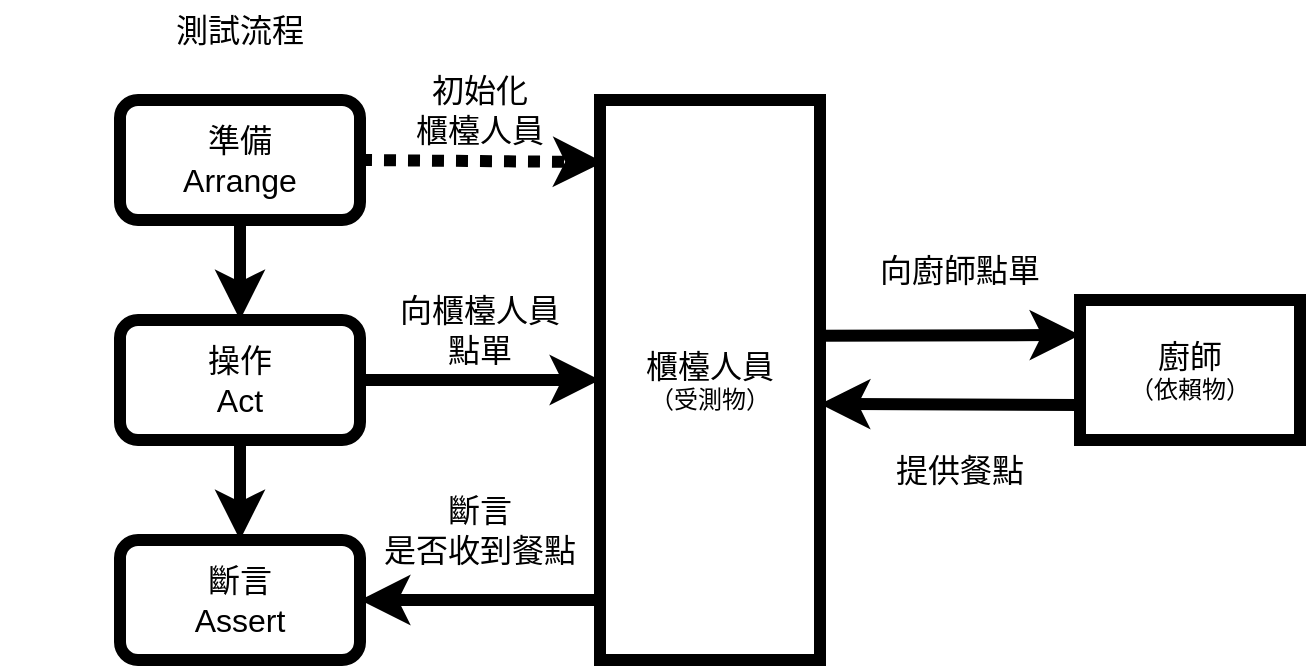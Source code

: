 <mxfile>
    <diagram id="ME4XLKuYvELTRSPfp1h0" name="第1頁">
        <mxGraphModel dx="875" dy="461" grid="1" gridSize="10" guides="1" tooltips="1" connect="1" arrows="1" fold="1" page="1" pageScale="1" pageWidth="750" pageHeight="600" background="none" math="0" shadow="0">
            <root>
                <mxCell id="0"/>
                <mxCell id="1" parent="0"/>
                <mxCell id="13" value="" style="endArrow=classic;html=1;strokeWidth=6;fontSize=16;exitX=0.5;exitY=1;exitDx=0;exitDy=0;entryX=0.5;entryY=0;entryDx=0;entryDy=0;" parent="1" source="20" target="21" edge="1">
                    <mxGeometry width="50" height="50" relative="1" as="geometry">
                        <mxPoint x="510" y="511" as="sourcePoint"/>
                        <mxPoint x="510" y="141" as="targetPoint"/>
                    </mxGeometry>
                </mxCell>
                <mxCell id="14" value="&lt;font style=&quot;font-size: 16px;&quot;&gt;&lt;br&gt;&lt;/font&gt;" style="text;html=1;strokeColor=none;fillColor=none;align=center;verticalAlign=middle;whiteSpace=wrap;rounded=0;strokeWidth=6;" parent="1" vertex="1">
                    <mxGeometry x="20" y="270" width="100" height="30" as="geometry"/>
                </mxCell>
                <mxCell id="16" value="&lt;font style=&quot;font-size: 16px;&quot;&gt;測試流程&lt;br&gt;&lt;/font&gt;" style="text;html=1;strokeColor=none;fillColor=none;align=center;verticalAlign=middle;whiteSpace=wrap;rounded=0;strokeWidth=6;" parent="1" vertex="1">
                    <mxGeometry x="90" y="70" width="100" height="30" as="geometry"/>
                </mxCell>
                <mxCell id="20" value="&lt;span style=&quot;font-size: 16px;&quot;&gt;準備&lt;br&gt;&lt;/span&gt;&lt;span style=&quot;font-size: 16px;&quot;&gt;Arrange&lt;/span&gt;" style="rounded=1;whiteSpace=wrap;html=1;fillColor=none;strokeWidth=6;" parent="1" vertex="1">
                    <mxGeometry x="80" y="120" width="120" height="60" as="geometry"/>
                </mxCell>
                <mxCell id="21" value="&lt;span style=&quot;font-size: 16px;&quot;&gt;操作&lt;br&gt;Act&lt;/span&gt;" style="rounded=1;whiteSpace=wrap;html=1;fillColor=none;strokeWidth=6;" parent="1" vertex="1">
                    <mxGeometry x="80" y="230" width="120" height="60" as="geometry"/>
                </mxCell>
                <mxCell id="23" value="&lt;span style=&quot;font-size: 16px;&quot;&gt;斷言&lt;br&gt;Assert&lt;/span&gt;" style="rounded=1;whiteSpace=wrap;html=1;fillColor=none;strokeWidth=6;" parent="1" vertex="1">
                    <mxGeometry x="80" y="340" width="120" height="60" as="geometry"/>
                </mxCell>
                <mxCell id="24" value="" style="endArrow=classic;html=1;strokeWidth=6;fontSize=16;exitX=0.5;exitY=1;exitDx=0;exitDy=0;entryX=0.5;entryY=0;entryDx=0;entryDy=0;" parent="1" source="21" target="23" edge="1">
                    <mxGeometry width="50" height="50" relative="1" as="geometry">
                        <mxPoint x="520.0" y="521" as="sourcePoint"/>
                        <mxPoint x="460" y="230" as="targetPoint"/>
                    </mxGeometry>
                </mxCell>
                <mxCell id="25" value="&lt;span style=&quot;font-size: 16px;&quot;&gt;櫃檯人員&lt;br&gt;&lt;/span&gt;（受測物）" style="rounded=0;whiteSpace=wrap;html=1;strokeWidth=6;fillColor=none;" parent="1" vertex="1">
                    <mxGeometry x="320" y="120" width="110" height="280" as="geometry"/>
                </mxCell>
                <mxCell id="29" value="" style="endArrow=classic;html=1;strokeWidth=6;fontSize=16;exitX=1;exitY=0.5;exitDx=0;exitDy=0;entryX=0.015;entryY=0.111;entryDx=0;entryDy=0;entryPerimeter=0;dashed=1;dashPattern=1 1;" parent="1" source="20" target="25" edge="1">
                    <mxGeometry width="50" height="50" relative="1" as="geometry">
                        <mxPoint x="150" y="190" as="sourcePoint"/>
                        <mxPoint x="150" y="240" as="targetPoint"/>
                    </mxGeometry>
                </mxCell>
                <mxCell id="30" value="" style="endArrow=classic;html=1;strokeWidth=6;fontSize=16;exitX=1;exitY=0.5;exitDx=0;exitDy=0;" parent="1" source="21" target="25" edge="1">
                    <mxGeometry width="50" height="50" relative="1" as="geometry">
                        <mxPoint x="210" y="160" as="sourcePoint"/>
                        <mxPoint x="331.65" y="161.08" as="targetPoint"/>
                    </mxGeometry>
                </mxCell>
                <mxCell id="31" value="" style="endArrow=classic;html=1;strokeWidth=6;fontSize=16;entryX=1;entryY=0.5;entryDx=0;entryDy=0;" parent="1" target="23" edge="1">
                    <mxGeometry width="50" height="50" relative="1" as="geometry">
                        <mxPoint x="320" y="370" as="sourcePoint"/>
                        <mxPoint x="330" y="270" as="targetPoint"/>
                    </mxGeometry>
                </mxCell>
                <mxCell id="32" value="&lt;span style=&quot;font-size: 16px;&quot;&gt;廚師&lt;br&gt;&lt;/span&gt;（依賴物）" style="rounded=0;whiteSpace=wrap;html=1;strokeWidth=6;fillColor=none;" parent="1" vertex="1">
                    <mxGeometry x="560" y="220" width="110" height="70" as="geometry"/>
                </mxCell>
                <mxCell id="35" value="" style="endArrow=classic;html=1;strokeWidth=6;fontSize=16;entryX=0;entryY=0.25;entryDx=0;entryDy=0;exitX=0.994;exitY=0.421;exitDx=0;exitDy=0;exitPerimeter=0;" parent="1" source="25" target="32" edge="1">
                    <mxGeometry width="50" height="50" relative="1" as="geometry">
                        <mxPoint x="460" y="237" as="sourcePoint"/>
                        <mxPoint x="560" y="242" as="targetPoint"/>
                    </mxGeometry>
                </mxCell>
                <mxCell id="38" value="" style="endArrow=classic;html=1;strokeWidth=6;fontSize=16;exitX=0;exitY=0.75;exitDx=0;exitDy=0;" parent="1" source="32" edge="1">
                    <mxGeometry width="50" height="50" relative="1" as="geometry">
                        <mxPoint x="330" y="380" as="sourcePoint"/>
                        <mxPoint x="430" y="272" as="targetPoint"/>
                    </mxGeometry>
                </mxCell>
                <mxCell id="40" value="&lt;font style=&quot;font-size: 16px;&quot;&gt;初始化&lt;br&gt;櫃檯人員&lt;br&gt;&lt;/font&gt;" style="text;html=1;strokeColor=none;fillColor=none;align=center;verticalAlign=middle;whiteSpace=wrap;rounded=0;strokeWidth=6;" parent="1" vertex="1">
                    <mxGeometry x="210" y="110" width="100" height="30" as="geometry"/>
                </mxCell>
                <mxCell id="41" value="&lt;font style=&quot;font-size: 16px;&quot;&gt;向櫃檯人員&lt;br&gt;點單&lt;br&gt;&lt;/font&gt;" style="text;html=1;strokeColor=none;fillColor=none;align=center;verticalAlign=middle;whiteSpace=wrap;rounded=0;strokeWidth=6;" parent="1" vertex="1">
                    <mxGeometry x="210" y="220" width="100" height="30" as="geometry"/>
                </mxCell>
                <mxCell id="42" value="&lt;font style=&quot;font-size: 16px;&quot;&gt;提供餐點&lt;br&gt;&lt;/font&gt;" style="text;html=1;strokeColor=none;fillColor=none;align=center;verticalAlign=middle;whiteSpace=wrap;rounded=0;strokeWidth=6;" parent="1" vertex="1">
                    <mxGeometry x="450" y="290" width="100" height="30" as="geometry"/>
                </mxCell>
                <mxCell id="43" value="&lt;font style=&quot;font-size: 16px;&quot;&gt;向廚師點單&lt;br&gt;&lt;/font&gt;" style="text;html=1;strokeColor=none;fillColor=none;align=center;verticalAlign=middle;whiteSpace=wrap;rounded=0;strokeWidth=6;" parent="1" vertex="1">
                    <mxGeometry x="450" y="190" width="100" height="30" as="geometry"/>
                </mxCell>
                <mxCell id="44" value="&lt;font style=&quot;font-size: 16px;&quot;&gt;斷言&lt;br&gt;是否收到餐點&lt;br&gt;&lt;/font&gt;" style="text;html=1;strokeColor=none;fillColor=none;align=center;verticalAlign=middle;whiteSpace=wrap;rounded=0;strokeWidth=6;" parent="1" vertex="1">
                    <mxGeometry x="210" y="320" width="100" height="30" as="geometry"/>
                </mxCell>
            </root>
        </mxGraphModel>
    </diagram>
</mxfile>